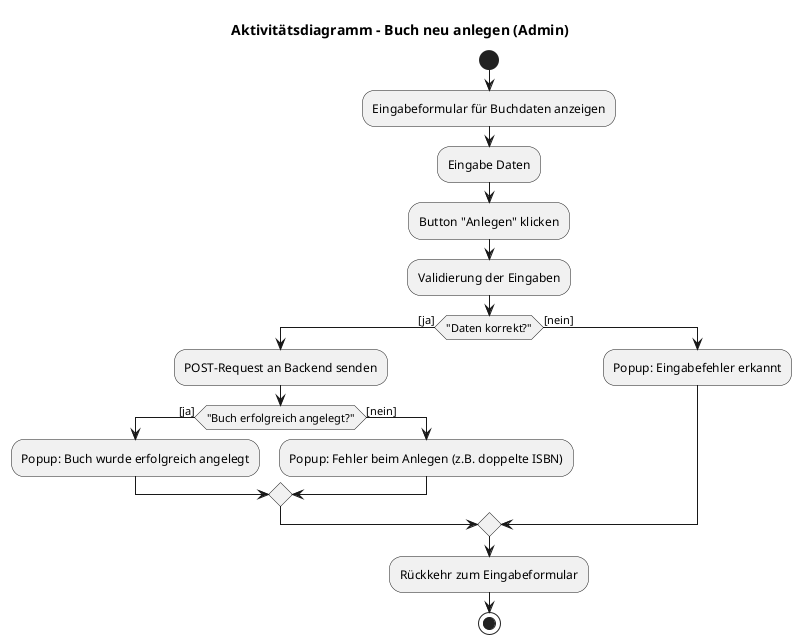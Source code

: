 ' Preview durch <Alt>D

@startuml Aktivitätsdiagramm_BuchAnlegen

title Aktivitätsdiagramm – Buch neu anlegen (Admin)

start

:Eingabeformular für Buchdaten anzeigen;
:Eingabe Daten;

:Button "Anlegen" klicken;
:Validierung der Eingaben;

if ("Daten korrekt?") then ([ja])
  :POST-Request an Backend senden;
  if ("Buch erfolgreich angelegt?") then ([ja])
    :Popup: Buch wurde erfolgreich angelegt;
  else ([nein])
    :Popup: Fehler beim Anlegen (z.B. doppelte ISBN);
  endif
else ([nein])
  :Popup: Eingabefehler erkannt;
endif

:Rückkehr zum Eingabeformular;

stop

@enduml